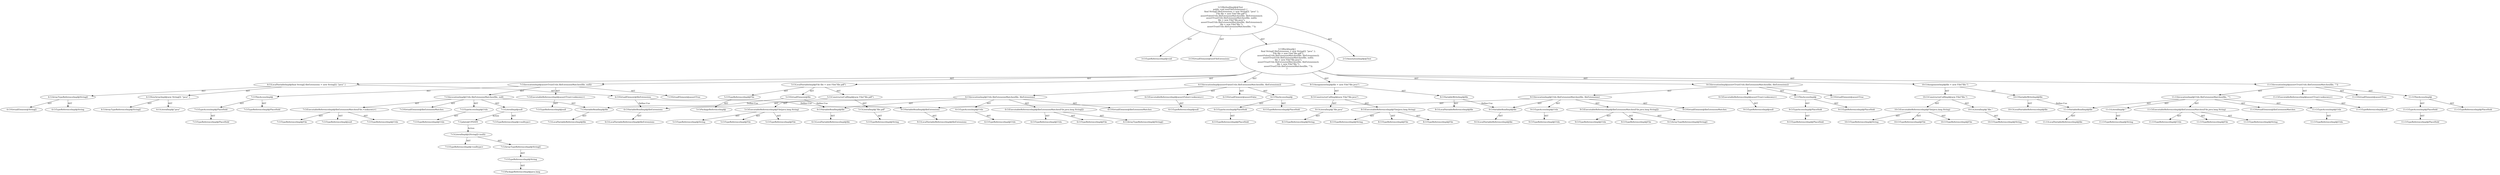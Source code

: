 digraph "testFileExtensions#?" {
0 [label="3:CtTypeReferenceImpl@void" shape=ellipse]
1 [label="3:CtVirtualElement@testFileExtensions" shape=ellipse]
2 [label="4:CtVirtualElement@String[]" shape=ellipse]
3 [label="4:CtArrayTypeReferenceImpl@String[]" shape=ellipse]
4 [label="4:CtTypeReferenceImpl@String" shape=ellipse]
5 [label="4:CtNewArrayImpl@new String[]\{ \"java\" \}" shape=ellipse]
6 [label="4:CtArrayTypeReferenceImpl@String[]" shape=ellipse]
7 [label="4:CtLiteralImpl@\"java\"" shape=ellipse]
8 [label="4:CtVirtualElement@fileExtensions" shape=ellipse]
9 [label="4:CtLocalVariableImpl@final String[] fileExtensions = new String[]\{ \"java\" \}" shape=ellipse]
10 [label="5:CtTypeReferenceImpl@File" shape=ellipse]
11 [label="5:CtPackageReferenceImpl@" shape=ellipse]
12 [label="5:CtExecutableReferenceImpl@File(java.lang.String)" shape=ellipse]
13 [label="5:CtTypeReferenceImpl@File" shape=ellipse]
14 [label="5:CtTypeReferenceImpl@File" shape=ellipse]
15 [label="5:CtTypeReferenceImpl@String" shape=ellipse]
16 [label="5:CtLiteralImpl@\"file.pdf\"" shape=ellipse]
17 [label="5:CtTypeReferenceImpl@String" shape=ellipse]
18 [label="5:CtConstructorCallImpl@new File(\"file.pdf\")" shape=ellipse]
19 [label="5:CtVirtualElement@file" shape=ellipse]
20 [label="5:CtLocalVariableImpl@File file = new File(\"file.pdf\")" shape=ellipse]
21 [label="6:CtExecutableReferenceImpl@assertFalse(<unknown>)" shape=ellipse]
22 [label="6:CtTypeReferenceImpl@null" shape=ellipse]
23 [label="6:CtVirtualElement@assertFalse" shape=ellipse]
24 [label="6:CtTypeAccessImpl@PlaceHold" shape=ellipse]
25 [label="6:CtTypeReferenceImpl@PlaceHold" shape=ellipse]
26 [label="6:CtThisAccessImpl@" shape=ellipse]
27 [label="6:CtTypeReferenceImpl@PlaceHold" shape=ellipse]
28 [label="6:CtExecutableReferenceImpl@fileExtensionMatches(File,java.lang.String[])" shape=ellipse]
29 [label="6:CtTypeReferenceImpl@Utils" shape=ellipse]
30 [label="6:CtTypeReferenceImpl@File" shape=ellipse]
31 [label="6:CtArrayTypeReferenceImpl@String[]" shape=ellipse]
32 [label="6:CtVirtualElement@fileExtensionMatches" shape=ellipse]
33 [label="6:CtTypeAccessImpl@Utils" shape=ellipse]
34 [label="6:CtTypeReferenceImpl@Utils" shape=ellipse]
35 [label="6:CtVariableReadImpl@file" shape=ellipse]
36 [label="6:CtLocalVariableReferenceImpl@file" shape=ellipse]
37 [label="6:CtVariableReadImpl@fileExtensions" shape=ellipse]
38 [label="6:CtLocalVariableReferenceImpl@fileExtensions" shape=ellipse]
39 [label="6:CtInvocationImpl@Utils.fileExtensionMatches(file, fileExtensions)" shape=ellipse]
40 [label="6:CtInvocationImpl@assertFalse(Utils.fileExtensionMatches(file, fileExtensions))" shape=ellipse]
41 [label="7:CtExecutableReferenceImpl@assertTrue(<unknown>)" shape=ellipse]
42 [label="7:CtTypeReferenceImpl@null" shape=ellipse]
43 [label="7:CtVirtualElement@assertTrue" shape=ellipse]
44 [label="7:CtTypeAccessImpl@PlaceHold" shape=ellipse]
45 [label="7:CtTypeReferenceImpl@PlaceHold" shape=ellipse]
46 [label="7:CtThisAccessImpl@" shape=ellipse]
47 [label="7:CtTypeReferenceImpl@PlaceHold" shape=ellipse]
48 [label="7:CtExecutableReferenceImpl@fileExtensionMatches(File,<unknown>)" shape=ellipse]
49 [label="7:CtTypeReferenceImpl@Utils" shape=ellipse]
50 [label="7:CtTypeReferenceImpl@File" shape=ellipse]
51 [label="7:CtTypeReferenceImpl@null" shape=ellipse]
52 [label="7:CtVirtualElement@fileExtensionMatches" shape=ellipse]
53 [label="7:CtTypeAccessImpl@Utils" shape=ellipse]
54 [label="7:CtTypeReferenceImpl@Utils" shape=ellipse]
55 [label="7:CtVariableReadImpl@file" shape=ellipse]
56 [label="7:CtLocalVariableReferenceImpl@file" shape=ellipse]
57 [label="7:CtLiteralImpl@null" shape=ellipse]
58 [label="7:CtTypeReferenceImpl@<nulltype>" shape=ellipse]
59 [label="7:CtInvocationImpl@Utils.fileExtensionMatches(file, null)" shape=ellipse]
60 [label="7:CtInvocationImpl@assertTrue(Utils.fileExtensionMatches(file, null))" shape=ellipse]
61 [label="8:CtVariableWriteImpl@file" shape=ellipse]
62 [label="8:CtLocalVariableReferenceImpl@file" shape=ellipse]
63 [label="8:CtExecutableReferenceImpl@File(java.lang.String)" shape=ellipse]
64 [label="8:CtTypeReferenceImpl@File" shape=ellipse]
65 [label="8:CtTypeReferenceImpl@File" shape=ellipse]
66 [label="8:CtTypeReferenceImpl@String" shape=ellipse]
67 [label="8:CtLiteralImpl@\"file.java\"" shape=ellipse]
68 [label="8:CtTypeReferenceImpl@String" shape=ellipse]
69 [label="8:CtConstructorCallImpl@new File(\"file.java\")" shape=ellipse]
70 [label="8:CtAssignmentImpl@file = new File(\"file.java\")" shape=ellipse]
71 [label="9:CtExecutableReferenceImpl@assertTrue(<unknown>)" shape=ellipse]
72 [label="9:CtTypeReferenceImpl@null" shape=ellipse]
73 [label="9:CtVirtualElement@assertTrue" shape=ellipse]
74 [label="9:CtTypeAccessImpl@PlaceHold" shape=ellipse]
75 [label="9:CtTypeReferenceImpl@PlaceHold" shape=ellipse]
76 [label="9:CtThisAccessImpl@" shape=ellipse]
77 [label="9:CtTypeReferenceImpl@PlaceHold" shape=ellipse]
78 [label="9:CtExecutableReferenceImpl@fileExtensionMatches(File,java.lang.String[])" shape=ellipse]
79 [label="9:CtTypeReferenceImpl@Utils" shape=ellipse]
80 [label="9:CtTypeReferenceImpl@File" shape=ellipse]
81 [label="9:CtArrayTypeReferenceImpl@String[]" shape=ellipse]
82 [label="9:CtVirtualElement@fileExtensionMatches" shape=ellipse]
83 [label="9:CtTypeAccessImpl@Utils" shape=ellipse]
84 [label="9:CtTypeReferenceImpl@Utils" shape=ellipse]
85 [label="9:CtVariableReadImpl@file" shape=ellipse]
86 [label="9:CtLocalVariableReferenceImpl@file" shape=ellipse]
87 [label="9:CtVariableReadImpl@fileExtensions" shape=ellipse]
88 [label="9:CtLocalVariableReferenceImpl@fileExtensions" shape=ellipse]
89 [label="9:CtInvocationImpl@Utils.fileExtensionMatches(file, fileExtensions)" shape=ellipse]
90 [label="9:CtInvocationImpl@assertTrue(Utils.fileExtensionMatches(file, fileExtensions))" shape=ellipse]
91 [label="10:CtVariableWriteImpl@file" shape=ellipse]
92 [label="10:CtLocalVariableReferenceImpl@file" shape=ellipse]
93 [label="10:CtExecutableReferenceImpl@File(java.lang.String)" shape=ellipse]
94 [label="10:CtTypeReferenceImpl@File" shape=ellipse]
95 [label="10:CtTypeReferenceImpl@File" shape=ellipse]
96 [label="10:CtTypeReferenceImpl@String" shape=ellipse]
97 [label="10:CtLiteralImpl@\"file.\"" shape=ellipse]
98 [label="10:CtTypeReferenceImpl@String" shape=ellipse]
99 [label="10:CtConstructorCallImpl@new File(\"file.\")" shape=ellipse]
100 [label="10:CtAssignmentImpl@file = new File(\"file.\")" shape=ellipse]
101 [label="11:CtExecutableReferenceImpl@assertTrue(<unknown>)" shape=ellipse]
102 [label="11:CtTypeReferenceImpl@null" shape=ellipse]
103 [label="11:CtVirtualElement@assertTrue" shape=ellipse]
104 [label="11:CtTypeAccessImpl@PlaceHold" shape=ellipse]
105 [label="11:CtTypeReferenceImpl@PlaceHold" shape=ellipse]
106 [label="11:CtThisAccessImpl@" shape=ellipse]
107 [label="11:CtTypeReferenceImpl@PlaceHold" shape=ellipse]
108 [label="11:CtExecutableReferenceImpl@fileExtensionMatches(File,java.lang.String)" shape=ellipse]
109 [label="11:CtTypeReferenceImpl@Utils" shape=ellipse]
110 [label="11:CtTypeReferenceImpl@File" shape=ellipse]
111 [label="11:CtTypeReferenceImpl@String" shape=ellipse]
112 [label="11:CtVirtualElement@fileExtensionMatches" shape=ellipse]
113 [label="11:CtTypeAccessImpl@Utils" shape=ellipse]
114 [label="11:CtTypeReferenceImpl@Utils" shape=ellipse]
115 [label="11:CtVariableReadImpl@file" shape=ellipse]
116 [label="11:CtLocalVariableReferenceImpl@file" shape=ellipse]
117 [label="11:CtLiteralImpl@\"\"" shape=ellipse]
118 [label="11:CtTypeReferenceImpl@String" shape=ellipse]
119 [label="11:CtInvocationImpl@Utils.fileExtensionMatches(file, \"\")" shape=ellipse]
120 [label="11:CtInvocationImpl@assertTrue(Utils.fileExtensionMatches(file, \"\"))" shape=ellipse]
121 [label="3:CtBlockImpl@\{
    final String[] fileExtensions = new String[]\{ \"java\" \};
    File file = new File(\"file.pdf\");
    assertFalse(Utils.fileExtensionMatches(file, fileExtensions));
    assertTrue(Utils.fileExtensionMatches(file, null));
    file = new File(\"file.java\");
    assertTrue(Utils.fileExtensionMatches(file, fileExtensions));
    file = new File(\"file.\");
    assertTrue(Utils.fileExtensionMatches(file, \"\"));
\}" shape=ellipse]
122 [label="3:CtMethodImpl@@Test
public void testFileExtensions() \{
    final String[] fileExtensions = new String[]\{ \"java\" \};
    File file = new File(\"file.pdf\");
    assertFalse(Utils.fileExtensionMatches(file, fileExtensions));
    assertTrue(Utils.fileExtensionMatches(file, null));
    file = new File(\"file.java\");
    assertTrue(Utils.fileExtensionMatches(file, fileExtensions));
    file = new File(\"file.\");
    assertTrue(Utils.fileExtensionMatches(file, \"\"));
\}" shape=ellipse]
123 [label="2:CtAnnotationImpl@@Test" shape=ellipse]
124 [label="7:Update@UPDATE" shape=ellipse]
125 [label="7:CtTypeReferenceImpl@<nulltype>" shape=ellipse]
126 [label="7:CtPackageReferenceImpl@java.lang" shape=ellipse]
127 [label="7:CtTypeReferenceImpl@String" shape=ellipse]
128 [label="7:CtArrayTypeReferenceImpl@String[]" shape=ellipse]
129 [label="7:CtLiteralImpl@((String[]) (null))" shape=ellipse]
3 -> 2 [label="AST"];
3 -> 4 [label="AST"];
5 -> 6 [label="AST"];
5 -> 7 [label="AST"];
8 -> 37 [label="Define-Use"];
8 -> 87 [label="Define-Use"];
9 -> 8 [label="AST"];
9 -> 3 [label="AST"];
9 -> 5 [label="AST"];
10 -> 11 [label="AST"];
12 -> 13 [label="AST"];
12 -> 14 [label="AST"];
12 -> 15 [label="AST"];
16 -> 17 [label="AST"];
18 -> 12 [label="AST"];
18 -> 16 [label="AST"];
19 -> 35 [label="Define-Use"];
19 -> 55 [label="Define-Use"];
20 -> 19 [label="AST"];
20 -> 10 [label="AST"];
20 -> 18 [label="AST"];
21 -> 22 [label="AST"];
24 -> 25 [label="AST"];
26 -> 27 [label="AST"];
26 -> 24 [label="AST"];
28 -> 29 [label="AST"];
28 -> 30 [label="AST"];
28 -> 31 [label="AST"];
33 -> 34 [label="AST"];
35 -> 36 [label="AST"];
37 -> 38 [label="AST"];
39 -> 32 [label="AST"];
39 -> 33 [label="AST"];
39 -> 28 [label="AST"];
39 -> 35 [label="AST"];
39 -> 37 [label="AST"];
40 -> 23 [label="AST"];
40 -> 26 [label="AST"];
40 -> 21 [label="AST"];
40 -> 39 [label="AST"];
41 -> 42 [label="AST"];
44 -> 45 [label="AST"];
46 -> 47 [label="AST"];
46 -> 44 [label="AST"];
48 -> 49 [label="AST"];
48 -> 50 [label="AST"];
48 -> 51 [label="AST"];
53 -> 54 [label="AST"];
55 -> 56 [label="AST"];
57 -> 58 [label="AST"];
57 -> 124 [label="Action"];
59 -> 52 [label="AST"];
59 -> 53 [label="AST"];
59 -> 48 [label="AST"];
59 -> 55 [label="AST"];
59 -> 57 [label="AST"];
60 -> 43 [label="AST"];
60 -> 46 [label="AST"];
60 -> 41 [label="AST"];
60 -> 59 [label="AST"];
61 -> 62 [label="AST"];
61 -> 85 [label="Define-Use"];
63 -> 64 [label="AST"];
63 -> 65 [label="AST"];
63 -> 66 [label="AST"];
67 -> 68 [label="AST"];
69 -> 63 [label="AST"];
69 -> 67 [label="AST"];
70 -> 61 [label="AST"];
70 -> 69 [label="AST"];
71 -> 72 [label="AST"];
74 -> 75 [label="AST"];
76 -> 77 [label="AST"];
76 -> 74 [label="AST"];
78 -> 79 [label="AST"];
78 -> 80 [label="AST"];
78 -> 81 [label="AST"];
83 -> 84 [label="AST"];
85 -> 86 [label="AST"];
87 -> 88 [label="AST"];
89 -> 82 [label="AST"];
89 -> 83 [label="AST"];
89 -> 78 [label="AST"];
89 -> 85 [label="AST"];
89 -> 87 [label="AST"];
90 -> 73 [label="AST"];
90 -> 76 [label="AST"];
90 -> 71 [label="AST"];
90 -> 89 [label="AST"];
91 -> 92 [label="AST"];
91 -> 115 [label="Define-Use"];
93 -> 94 [label="AST"];
93 -> 95 [label="AST"];
93 -> 96 [label="AST"];
97 -> 98 [label="AST"];
99 -> 93 [label="AST"];
99 -> 97 [label="AST"];
100 -> 91 [label="AST"];
100 -> 99 [label="AST"];
101 -> 102 [label="AST"];
104 -> 105 [label="AST"];
106 -> 107 [label="AST"];
106 -> 104 [label="AST"];
108 -> 109 [label="AST"];
108 -> 110 [label="AST"];
108 -> 111 [label="AST"];
113 -> 114 [label="AST"];
115 -> 116 [label="AST"];
117 -> 118 [label="AST"];
119 -> 112 [label="AST"];
119 -> 113 [label="AST"];
119 -> 108 [label="AST"];
119 -> 115 [label="AST"];
119 -> 117 [label="AST"];
120 -> 103 [label="AST"];
120 -> 106 [label="AST"];
120 -> 101 [label="AST"];
120 -> 119 [label="AST"];
121 -> 9 [label="AST"];
121 -> 20 [label="AST"];
121 -> 40 [label="AST"];
121 -> 60 [label="AST"];
121 -> 70 [label="AST"];
121 -> 90 [label="AST"];
121 -> 100 [label="AST"];
121 -> 120 [label="AST"];
122 -> 1 [label="AST"];
122 -> 123 [label="AST"];
122 -> 0 [label="AST"];
122 -> 121 [label="AST"];
124 -> 129 [label="Action"];
127 -> 126 [label="AST"];
128 -> 127 [label="AST"];
129 -> 125 [label="AST"];
129 -> 128 [label="AST"];
}